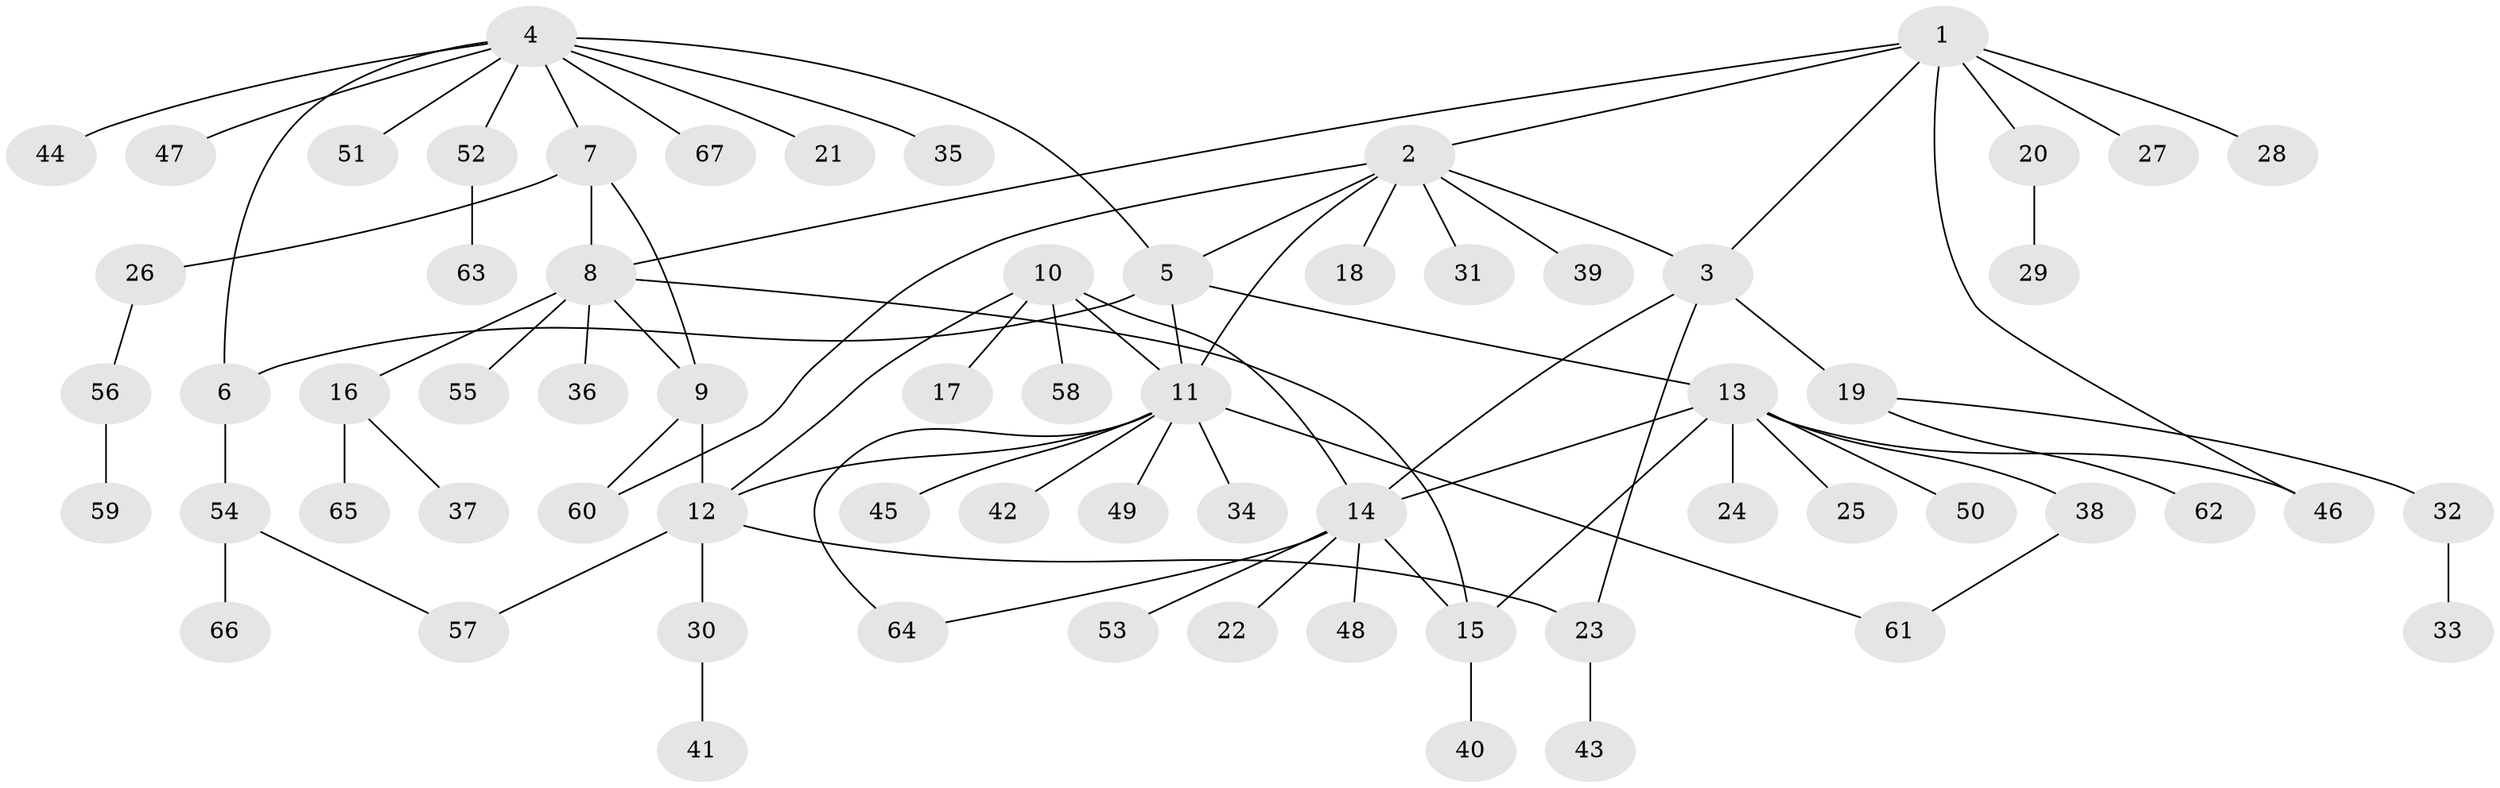 // coarse degree distribution, {1: 0.8, 2: 0.05, 12: 0.05, 5: 0.1}
// Generated by graph-tools (version 1.1) at 2025/58/03/04/25 21:58:42]
// undirected, 67 vertices, 83 edges
graph export_dot {
graph [start="1"]
  node [color=gray90,style=filled];
  1;
  2;
  3;
  4;
  5;
  6;
  7;
  8;
  9;
  10;
  11;
  12;
  13;
  14;
  15;
  16;
  17;
  18;
  19;
  20;
  21;
  22;
  23;
  24;
  25;
  26;
  27;
  28;
  29;
  30;
  31;
  32;
  33;
  34;
  35;
  36;
  37;
  38;
  39;
  40;
  41;
  42;
  43;
  44;
  45;
  46;
  47;
  48;
  49;
  50;
  51;
  52;
  53;
  54;
  55;
  56;
  57;
  58;
  59;
  60;
  61;
  62;
  63;
  64;
  65;
  66;
  67;
  1 -- 2;
  1 -- 3;
  1 -- 8;
  1 -- 20;
  1 -- 27;
  1 -- 28;
  1 -- 46;
  2 -- 3;
  2 -- 5;
  2 -- 11;
  2 -- 18;
  2 -- 31;
  2 -- 39;
  2 -- 60;
  3 -- 14;
  3 -- 19;
  3 -- 23;
  4 -- 5;
  4 -- 6;
  4 -- 7;
  4 -- 21;
  4 -- 35;
  4 -- 44;
  4 -- 47;
  4 -- 51;
  4 -- 52;
  4 -- 67;
  5 -- 6;
  5 -- 11;
  5 -- 13;
  6 -- 54;
  7 -- 8;
  7 -- 9;
  7 -- 26;
  8 -- 9;
  8 -- 15;
  8 -- 16;
  8 -- 36;
  8 -- 55;
  9 -- 12;
  9 -- 60;
  10 -- 11;
  10 -- 12;
  10 -- 14;
  10 -- 17;
  10 -- 58;
  11 -- 12;
  11 -- 34;
  11 -- 42;
  11 -- 45;
  11 -- 49;
  11 -- 61;
  11 -- 64;
  12 -- 23;
  12 -- 30;
  12 -- 57;
  13 -- 14;
  13 -- 15;
  13 -- 24;
  13 -- 25;
  13 -- 38;
  13 -- 46;
  13 -- 50;
  14 -- 15;
  14 -- 22;
  14 -- 48;
  14 -- 53;
  14 -- 64;
  15 -- 40;
  16 -- 37;
  16 -- 65;
  19 -- 32;
  19 -- 62;
  20 -- 29;
  23 -- 43;
  26 -- 56;
  30 -- 41;
  32 -- 33;
  38 -- 61;
  52 -- 63;
  54 -- 57;
  54 -- 66;
  56 -- 59;
}
